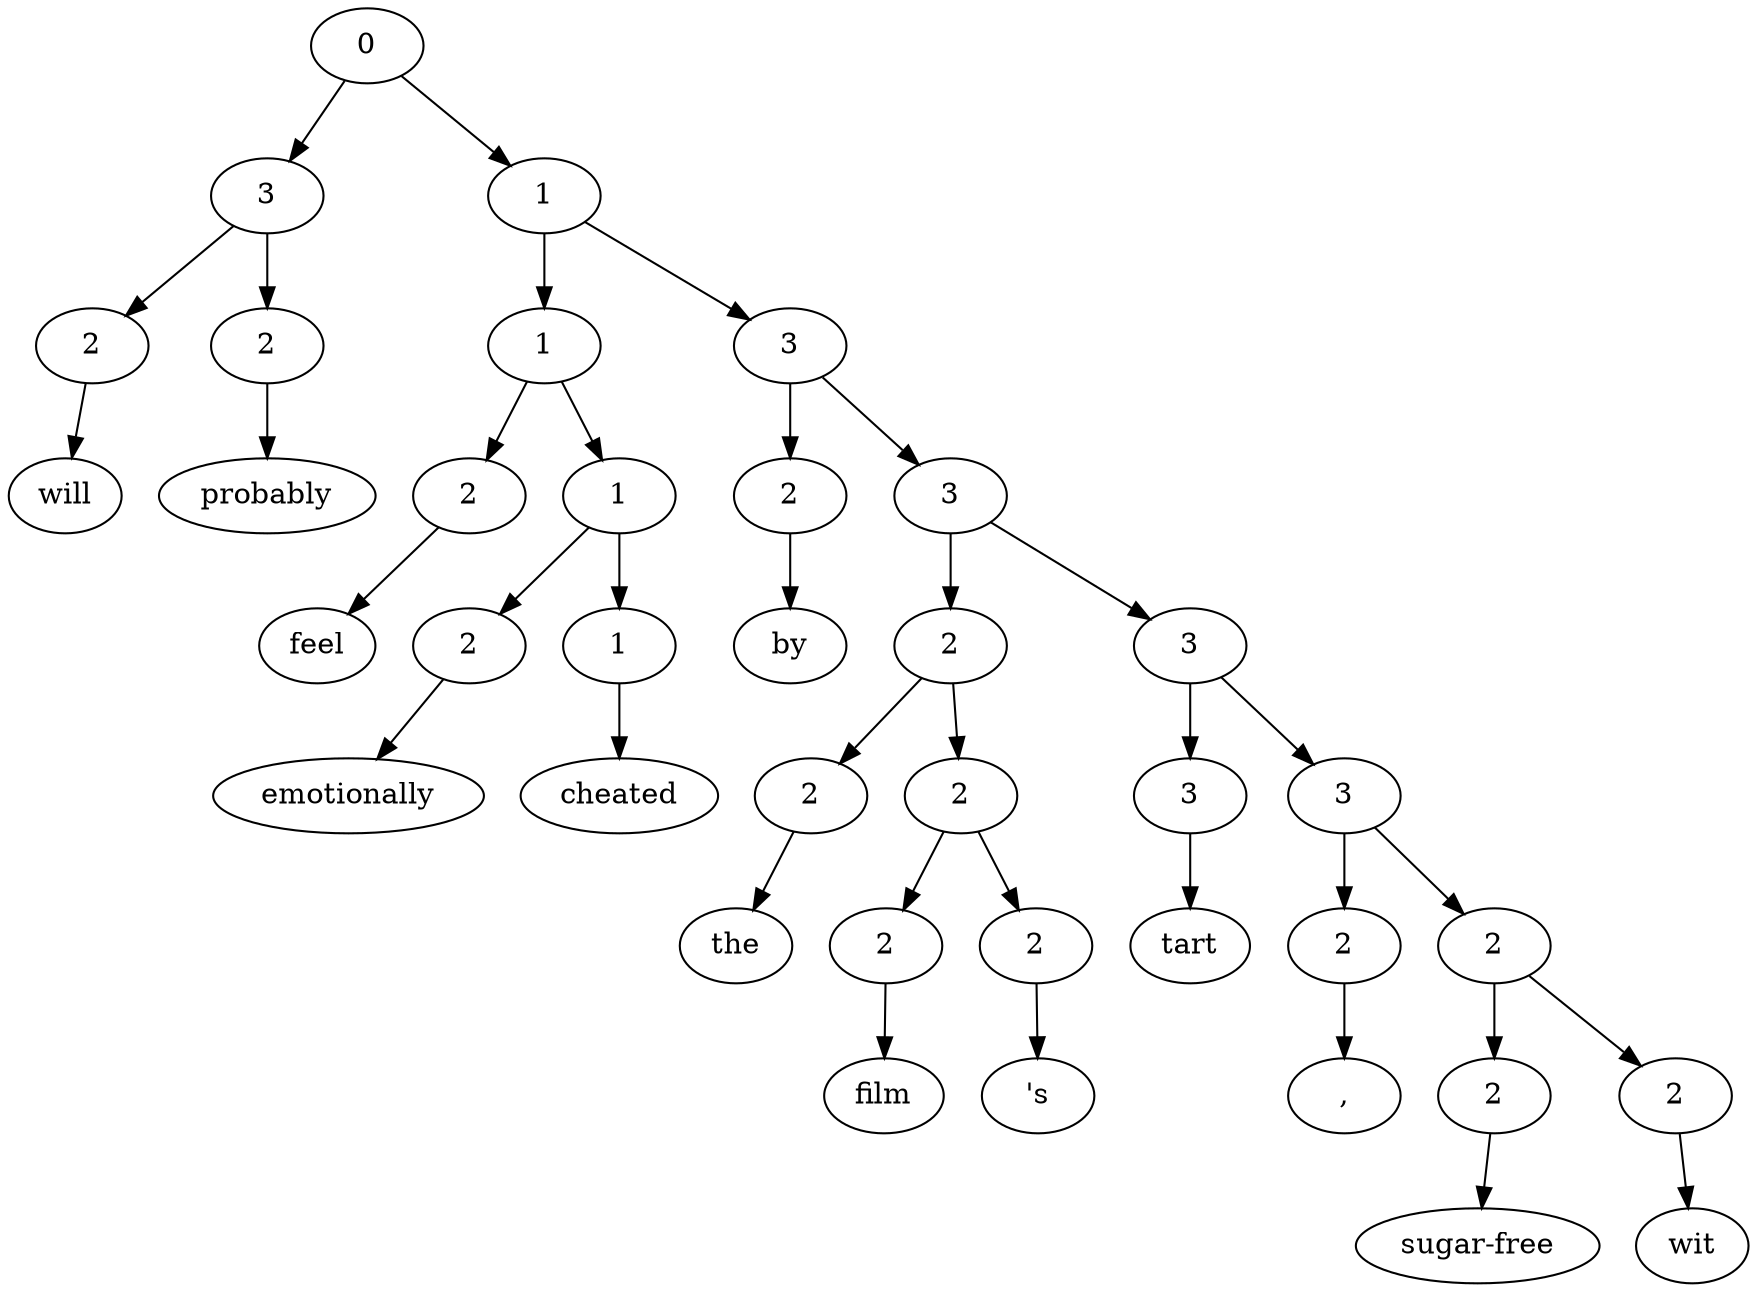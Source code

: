 digraph G{Node0 [label="0"]
Node0 -> Node1
Node0 -> Node6
Node1 [label="3"]
Node1 -> Node2
Node1 -> Node4
Node6 [label="1"]
Node6 -> Node7
Node6 -> Node15
Node2 [label="2"]
Node2 -> Node3
Node4 [label="2"]
Node4 -> Node5
Node7 [label="1"]
Node7 -> Node8
Node7 -> Node10
Node15 [label="3"]
Node15 -> Node16
Node15 -> Node18
Node3 [label="will"]
Node5 [label="probably"]
Node8 [label="2"]
Node8 -> Node9
Node10 [label="1"]
Node10 -> Node11
Node10 -> Node13
Node16 [label="2"]
Node16 -> Node17
Node18 [label="3"]
Node18 -> Node19
Node18 -> Node27
Node9 [label="feel"]
Node11 [label="2"]
Node11 -> Node12
Node13 [label="1"]
Node13 -> Node14
Node17 [label="by"]
Node19 [label="2"]
Node19 -> Node20
Node19 -> Node22
Node27 [label="3"]
Node27 -> Node28
Node27 -> Node30
Node12 [label="emotionally"]
Node14 [label="cheated"]
Node20 [label="2"]
Node20 -> Node21
Node22 [label="2"]
Node22 -> Node23
Node22 -> Node25
Node28 [label="3"]
Node28 -> Node29
Node30 [label="3"]
Node30 -> Node31
Node30 -> Node33
Node21 [label="the"]
Node23 [label="2"]
Node23 -> Node24
Node25 [label="2"]
Node25 -> Node26
Node29 [label="tart"]
Node31 [label="2"]
Node31 -> Node32
Node33 [label="2"]
Node33 -> Node34
Node33 -> Node36
Node24 [label="film"]
Node26 [label="'s"]
Node32 [label=","]
Node34 [label="2"]
Node34 -> Node35
Node36 [label="2"]
Node36 -> Node37
Node35 [label="sugar-free"]
Node37 [label="wit"]
}
